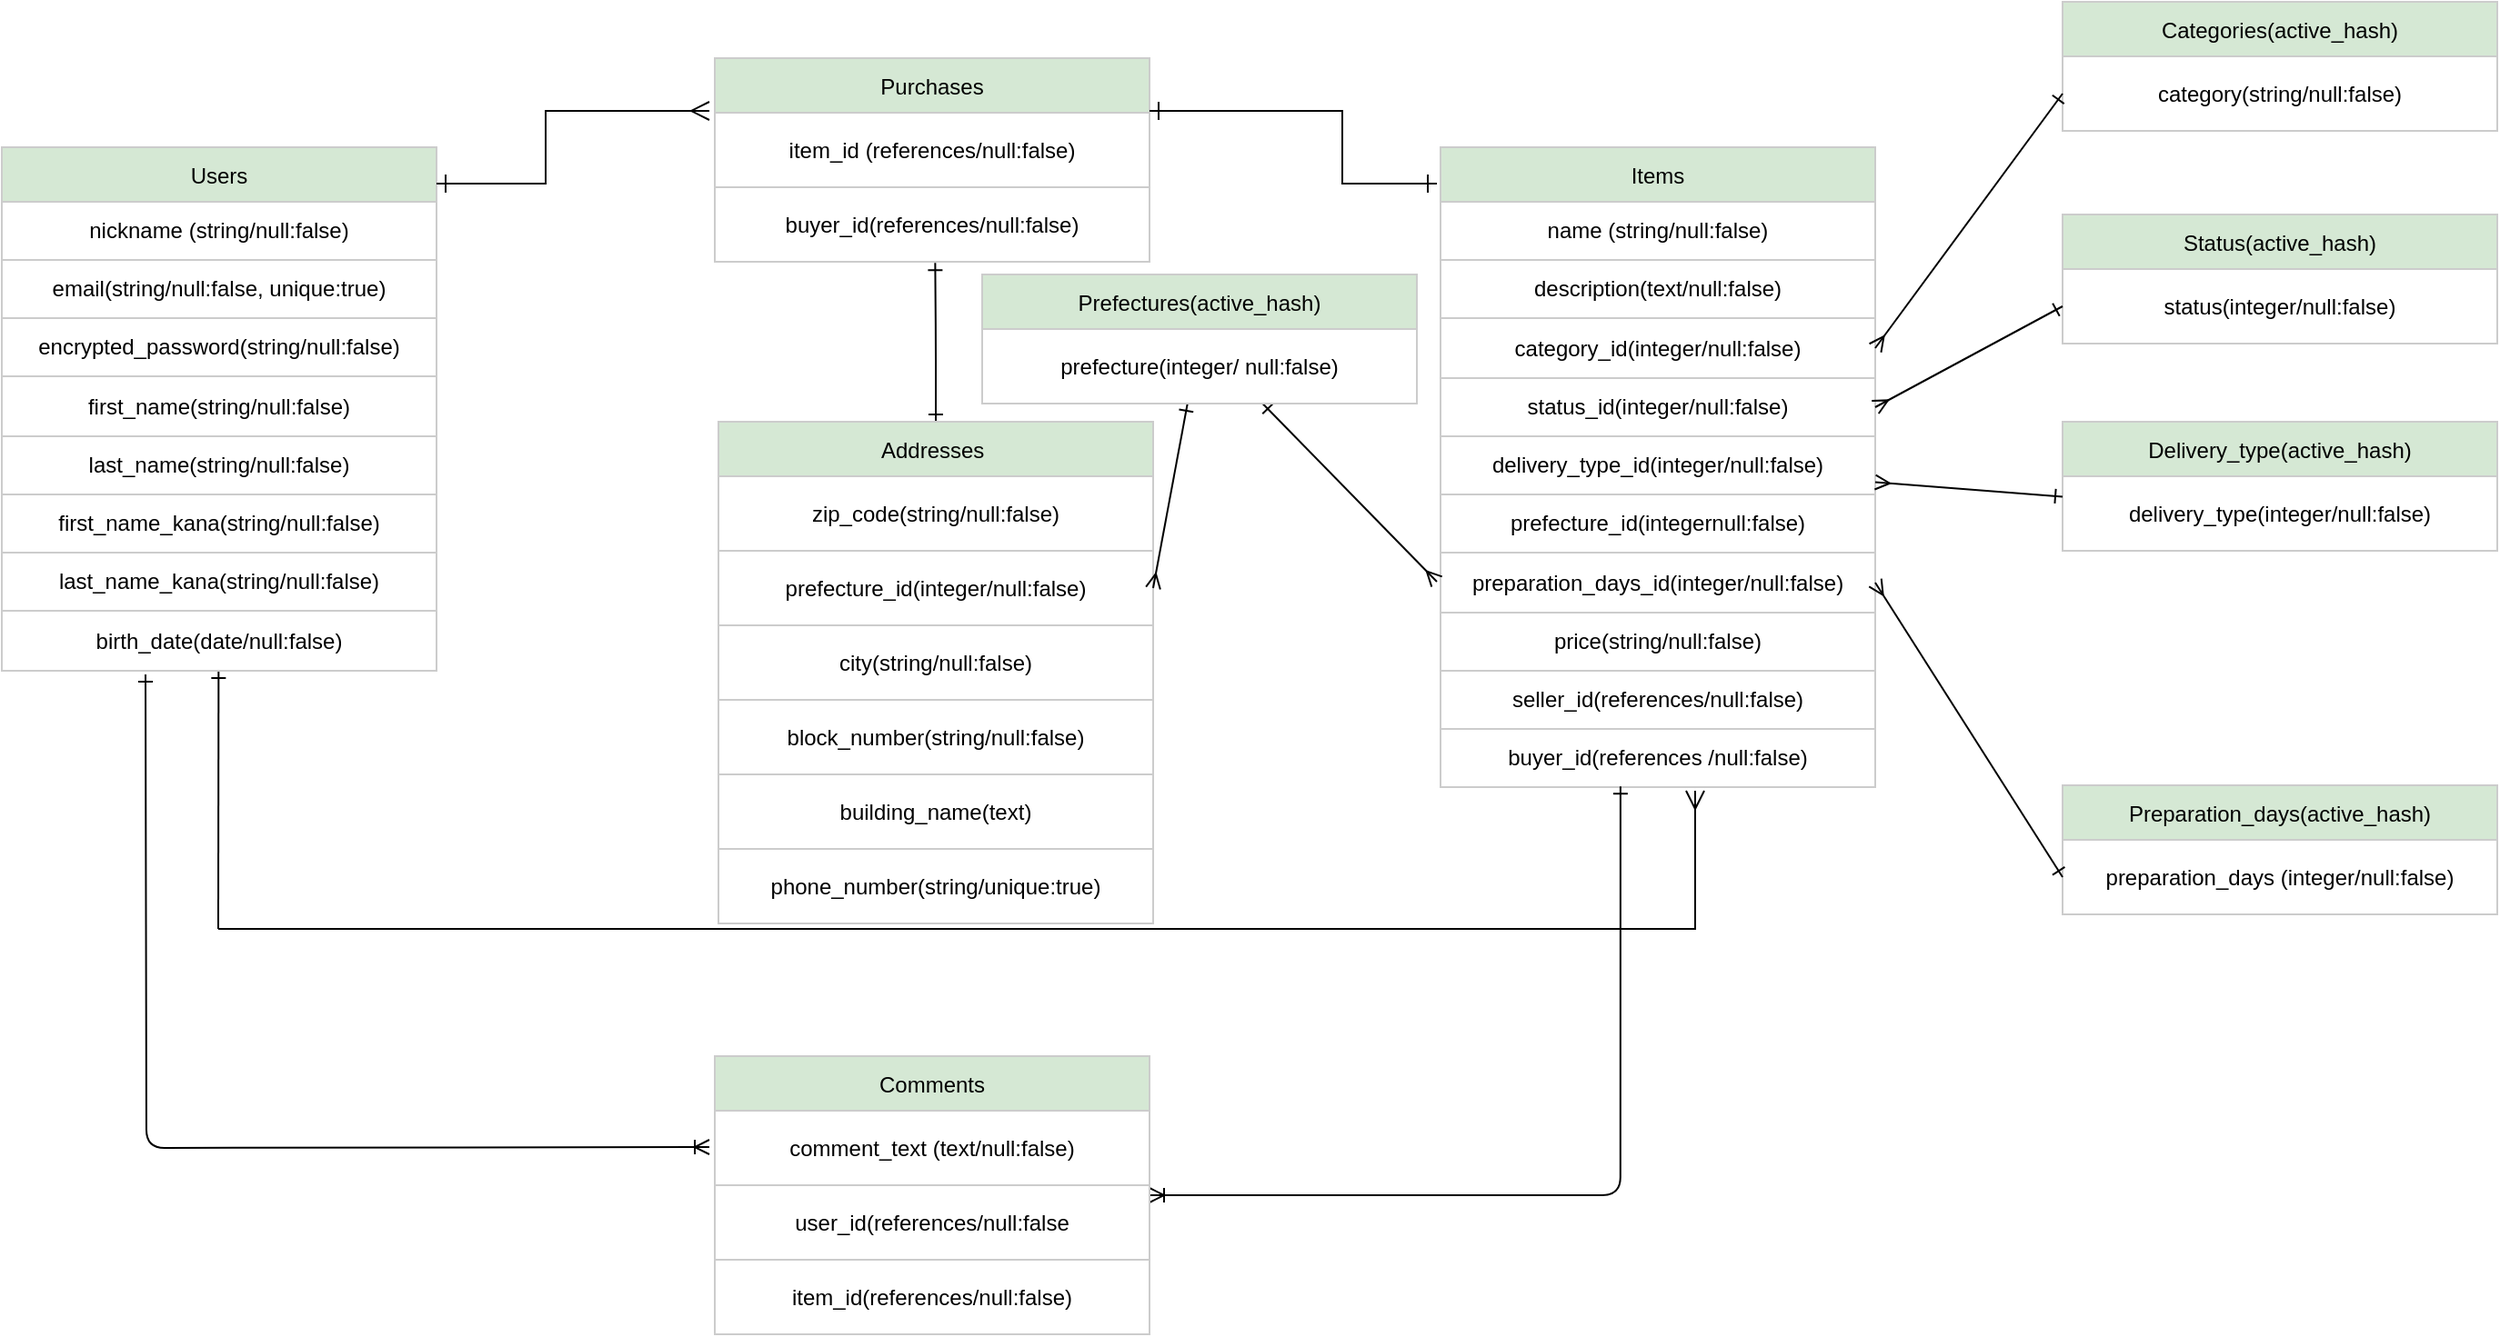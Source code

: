 <mxfile>
    <diagram id="ZeyvC38FcAGT5WGvOCDy" name="ページ1">
        <mxGraphModel dx="1514" dy="984" grid="1" gridSize="10" guides="1" tooltips="1" connect="1" arrows="1" fold="1" page="1" pageScale="1" pageWidth="827" pageHeight="1169" math="0" shadow="0">
            <root>
                <mxCell id="0"/>
                <mxCell id="1" parent="0"/>
                <mxCell id="112" style="edgeStyle=none;html=1;endArrow=ERone;endFill=0;" parent="1" edge="1">
                    <mxGeometry relative="1" as="geometry">
                        <mxPoint x="240.17" y="498" as="targetPoint"/>
                        <mxPoint x="240" y="640" as="sourcePoint"/>
                    </mxGeometry>
                </mxCell>
                <mxCell id="2" value="Users" style="shape=table;startSize=30;container=1;collapsible=0;childLayout=tableLayout;fillColor=#d5e8d4;strokeColor=#CCCCCC;" parent="1" vertex="1">
                    <mxGeometry x="121" y="210" width="239" height="288" as="geometry"/>
                </mxCell>
                <mxCell id="3" value="" style="shape=tableRow;horizontal=0;startSize=0;swimlaneHead=0;swimlaneBody=0;top=0;left=0;bottom=0;right=0;collapsible=0;dropTarget=0;fillColor=none;points=[[0,0.5],[1,0.5]];portConstraint=eastwest;" parent="2" vertex="1">
                    <mxGeometry y="30" width="239" height="32" as="geometry"/>
                </mxCell>
                <mxCell id="4" value="nickname (string/null:false)" style="shape=partialRectangle;html=1;whiteSpace=wrap;connectable=0;overflow=hidden;fillColor=none;top=0;left=0;bottom=0;right=0;pointerEvents=1;" parent="3" vertex="1">
                    <mxGeometry width="239" height="32" as="geometry">
                        <mxRectangle width="239" height="32" as="alternateBounds"/>
                    </mxGeometry>
                </mxCell>
                <mxCell id="5" value="" style="shape=tableRow;horizontal=0;startSize=0;swimlaneHead=0;swimlaneBody=0;top=0;left=0;bottom=0;right=0;collapsible=0;dropTarget=0;fillColor=none;points=[[0,0.5],[1,0.5]];portConstraint=eastwest;" parent="2" vertex="1">
                    <mxGeometry y="62" width="239" height="32" as="geometry"/>
                </mxCell>
                <mxCell id="6" value="email(string/null:false, unique:true)" style="shape=partialRectangle;html=1;whiteSpace=wrap;connectable=0;overflow=hidden;fillColor=none;top=0;left=0;bottom=0;right=0;pointerEvents=1;" parent="5" vertex="1">
                    <mxGeometry width="239" height="32" as="geometry">
                        <mxRectangle width="239" height="32" as="alternateBounds"/>
                    </mxGeometry>
                </mxCell>
                <mxCell id="63" style="shape=tableRow;horizontal=0;startSize=0;swimlaneHead=0;swimlaneBody=0;top=0;left=0;bottom=0;right=0;collapsible=0;dropTarget=0;fillColor=none;points=[[0,0.5],[1,0.5]];portConstraint=eastwest;" parent="2" vertex="1">
                    <mxGeometry y="94" width="239" height="32" as="geometry"/>
                </mxCell>
                <mxCell id="64" value="encrypted_password(string/null:false)" style="shape=partialRectangle;html=1;whiteSpace=wrap;connectable=0;overflow=hidden;fillColor=none;top=0;left=0;bottom=0;right=0;pointerEvents=1;" parent="63" vertex="1">
                    <mxGeometry width="239" height="32" as="geometry">
                        <mxRectangle width="239" height="32" as="alternateBounds"/>
                    </mxGeometry>
                </mxCell>
                <mxCell id="7" value="" style="shape=tableRow;horizontal=0;startSize=0;swimlaneHead=0;swimlaneBody=0;top=0;left=0;bottom=0;right=0;collapsible=0;dropTarget=0;fillColor=none;points=[[0,0.5],[1,0.5]];portConstraint=eastwest;" parent="2" vertex="1">
                    <mxGeometry y="126" width="239" height="33" as="geometry"/>
                </mxCell>
                <mxCell id="8" value="first_name(string/null:false)" style="shape=partialRectangle;html=1;whiteSpace=wrap;connectable=0;overflow=hidden;fillColor=none;top=0;left=0;bottom=0;right=0;pointerEvents=1;" parent="7" vertex="1">
                    <mxGeometry width="239" height="33" as="geometry">
                        <mxRectangle width="239" height="33" as="alternateBounds"/>
                    </mxGeometry>
                </mxCell>
                <mxCell id="9" value="" style="shape=tableRow;horizontal=0;startSize=0;swimlaneHead=0;swimlaneBody=0;top=0;left=0;bottom=0;right=0;collapsible=0;dropTarget=0;fillColor=none;points=[[0,0.5],[1,0.5]];portConstraint=eastwest;" parent="2" vertex="1">
                    <mxGeometry y="159" width="239" height="32" as="geometry"/>
                </mxCell>
                <mxCell id="10" value="last_name(string/null:false)" style="shape=partialRectangle;html=1;whiteSpace=wrap;connectable=0;overflow=hidden;fillColor=none;top=0;left=0;bottom=0;right=0;pointerEvents=1;" parent="9" vertex="1">
                    <mxGeometry width="239" height="32" as="geometry">
                        <mxRectangle width="239" height="32" as="alternateBounds"/>
                    </mxGeometry>
                </mxCell>
                <mxCell id="11" value="" style="shape=tableRow;horizontal=0;startSize=0;swimlaneHead=0;swimlaneBody=0;top=0;left=0;bottom=0;right=0;collapsible=0;dropTarget=0;fillColor=none;points=[[0,0.5],[1,0.5]];portConstraint=eastwest;" parent="2" vertex="1">
                    <mxGeometry y="191" width="239" height="32" as="geometry"/>
                </mxCell>
                <mxCell id="12" value="first_name_kana(string/null:false)" style="shape=partialRectangle;html=1;whiteSpace=wrap;connectable=0;overflow=hidden;fillColor=none;top=0;left=0;bottom=0;right=0;pointerEvents=1;" parent="11" vertex="1">
                    <mxGeometry width="239" height="32" as="geometry">
                        <mxRectangle width="239" height="32" as="alternateBounds"/>
                    </mxGeometry>
                </mxCell>
                <mxCell id="13" value="" style="shape=tableRow;horizontal=0;startSize=0;swimlaneHead=0;swimlaneBody=0;top=0;left=0;bottom=0;right=0;collapsible=0;dropTarget=0;fillColor=none;points=[[0,0.5],[1,0.5]];portConstraint=eastwest;" parent="2" vertex="1">
                    <mxGeometry y="223" width="239" height="32" as="geometry"/>
                </mxCell>
                <mxCell id="14" value="last_name_kana(string/null:false)" style="shape=partialRectangle;html=1;whiteSpace=wrap;connectable=0;overflow=hidden;fillColor=none;top=0;left=0;bottom=0;right=0;pointerEvents=1;" parent="13" vertex="1">
                    <mxGeometry width="239" height="32" as="geometry">
                        <mxRectangle width="239" height="32" as="alternateBounds"/>
                    </mxGeometry>
                </mxCell>
                <mxCell id="15" value="" style="shape=tableRow;horizontal=0;startSize=0;swimlaneHead=0;swimlaneBody=0;top=0;left=0;bottom=0;right=0;collapsible=0;dropTarget=0;fillColor=none;points=[[0,0.5],[1,0.5]];portConstraint=eastwest;" parent="2" vertex="1">
                    <mxGeometry y="255" width="239" height="33" as="geometry"/>
                </mxCell>
                <mxCell id="16" value="birth_date(date/null:false)" style="shape=partialRectangle;html=1;whiteSpace=wrap;connectable=0;overflow=hidden;fillColor=none;top=0;left=0;bottom=0;right=0;pointerEvents=1;" parent="15" vertex="1">
                    <mxGeometry width="239" height="33" as="geometry">
                        <mxRectangle width="239" height="33" as="alternateBounds"/>
                    </mxGeometry>
                </mxCell>
                <mxCell id="21" value="Items" style="shape=table;startSize=30;container=1;collapsible=0;childLayout=tableLayout;fillColor=#d5e8d4;strokeColor=#CCCCCC;" parent="1" vertex="1">
                    <mxGeometry x="912" y="210" width="239" height="352" as="geometry"/>
                </mxCell>
                <mxCell id="22" value="" style="shape=tableRow;horizontal=0;startSize=0;swimlaneHead=0;swimlaneBody=0;top=0;left=0;bottom=0;right=0;collapsible=0;dropTarget=0;fillColor=none;points=[[0,0.5],[1,0.5]];portConstraint=eastwest;" parent="21" vertex="1">
                    <mxGeometry y="30" width="239" height="32" as="geometry"/>
                </mxCell>
                <mxCell id="23" value="name (string/null:false)" style="shape=partialRectangle;html=1;whiteSpace=wrap;connectable=0;overflow=hidden;fillColor=none;top=0;left=0;bottom=0;right=0;pointerEvents=1;" parent="22" vertex="1">
                    <mxGeometry width="239" height="32" as="geometry">
                        <mxRectangle width="239" height="32" as="alternateBounds"/>
                    </mxGeometry>
                </mxCell>
                <mxCell id="24" value="" style="shape=tableRow;horizontal=0;startSize=0;swimlaneHead=0;swimlaneBody=0;top=0;left=0;bottom=0;right=0;collapsible=0;dropTarget=0;fillColor=none;points=[[0,0.5],[1,0.5]];portConstraint=eastwest;" parent="21" vertex="1">
                    <mxGeometry y="62" width="239" height="32" as="geometry"/>
                </mxCell>
                <mxCell id="25" value="description(text/null:false)" style="shape=partialRectangle;html=1;whiteSpace=wrap;connectable=0;overflow=hidden;fillColor=none;top=0;left=0;bottom=0;right=0;pointerEvents=1;" parent="24" vertex="1">
                    <mxGeometry width="239" height="32" as="geometry">
                        <mxRectangle width="239" height="32" as="alternateBounds"/>
                    </mxGeometry>
                </mxCell>
                <mxCell id="26" value="" style="shape=tableRow;horizontal=0;startSize=0;swimlaneHead=0;swimlaneBody=0;top=0;left=0;bottom=0;right=0;collapsible=0;dropTarget=0;fillColor=none;points=[[0,0.5],[1,0.5]];portConstraint=eastwest;" parent="21" vertex="1">
                    <mxGeometry y="94" width="239" height="33" as="geometry"/>
                </mxCell>
                <mxCell id="27" value="category_id(integer/null:false)" style="shape=partialRectangle;html=1;whiteSpace=wrap;connectable=0;overflow=hidden;fillColor=none;top=0;left=0;bottom=0;right=0;pointerEvents=1;" parent="26" vertex="1">
                    <mxGeometry width="239" height="33" as="geometry">
                        <mxRectangle width="239" height="33" as="alternateBounds"/>
                    </mxGeometry>
                </mxCell>
                <mxCell id="28" value="" style="shape=tableRow;horizontal=0;startSize=0;swimlaneHead=0;swimlaneBody=0;top=0;left=0;bottom=0;right=0;collapsible=0;dropTarget=0;fillColor=none;points=[[0,0.5],[1,0.5]];portConstraint=eastwest;" parent="21" vertex="1">
                    <mxGeometry y="127" width="239" height="32" as="geometry"/>
                </mxCell>
                <mxCell id="29" value="status_id(integer/null:false)" style="shape=partialRectangle;html=1;whiteSpace=wrap;connectable=0;overflow=hidden;fillColor=none;top=0;left=0;bottom=0;right=0;pointerEvents=1;" parent="28" vertex="1">
                    <mxGeometry width="239" height="32" as="geometry">
                        <mxRectangle width="239" height="32" as="alternateBounds"/>
                    </mxGeometry>
                </mxCell>
                <mxCell id="30" value="" style="shape=tableRow;horizontal=0;startSize=0;swimlaneHead=0;swimlaneBody=0;top=0;left=0;bottom=0;right=0;collapsible=0;dropTarget=0;fillColor=none;points=[[0,0.5],[1,0.5]];portConstraint=eastwest;" parent="21" vertex="1">
                    <mxGeometry y="159" width="239" height="32" as="geometry"/>
                </mxCell>
                <mxCell id="31" value="delivery_type_id(integer/null:false)" style="shape=partialRectangle;html=1;whiteSpace=wrap;connectable=0;overflow=hidden;fillColor=none;top=0;left=0;bottom=0;right=0;pointerEvents=1;" parent="30" vertex="1">
                    <mxGeometry width="239" height="32" as="geometry">
                        <mxRectangle width="239" height="32" as="alternateBounds"/>
                    </mxGeometry>
                </mxCell>
                <mxCell id="32" value="" style="shape=tableRow;horizontal=0;startSize=0;swimlaneHead=0;swimlaneBody=0;top=0;left=0;bottom=0;right=0;collapsible=0;dropTarget=0;fillColor=none;points=[[0,0.5],[1,0.5]];portConstraint=eastwest;" parent="21" vertex="1">
                    <mxGeometry y="191" width="239" height="32" as="geometry"/>
                </mxCell>
                <mxCell id="33" value="prefecture_id(integernull:false)" style="shape=partialRectangle;html=1;whiteSpace=wrap;connectable=0;overflow=hidden;fillColor=none;top=0;left=0;bottom=0;right=0;pointerEvents=1;" parent="32" vertex="1">
                    <mxGeometry width="239" height="32" as="geometry">
                        <mxRectangle width="239" height="32" as="alternateBounds"/>
                    </mxGeometry>
                </mxCell>
                <mxCell id="34" value="" style="shape=tableRow;horizontal=0;startSize=0;swimlaneHead=0;swimlaneBody=0;top=0;left=0;bottom=0;right=0;collapsible=0;dropTarget=0;fillColor=none;points=[[0,0.5],[1,0.5]];portConstraint=eastwest;" parent="21" vertex="1">
                    <mxGeometry y="223" width="239" height="33" as="geometry"/>
                </mxCell>
                <mxCell id="35" value="preparation_days_id(integer/null:false)" style="shape=partialRectangle;html=1;whiteSpace=wrap;connectable=0;overflow=hidden;fillColor=none;top=0;left=0;bottom=0;right=0;pointerEvents=1;" parent="34" vertex="1">
                    <mxGeometry width="239" height="33" as="geometry">
                        <mxRectangle width="239" height="33" as="alternateBounds"/>
                    </mxGeometry>
                </mxCell>
                <mxCell id="36" value="" style="shape=tableRow;horizontal=0;startSize=0;swimlaneHead=0;swimlaneBody=0;top=0;left=0;bottom=0;right=0;collapsible=0;dropTarget=0;fillColor=none;points=[[0,0.5],[1,0.5]];portConstraint=eastwest;" parent="21" vertex="1">
                    <mxGeometry y="256" width="239" height="32" as="geometry"/>
                </mxCell>
                <mxCell id="37" value="price(string/null:false)" style="shape=partialRectangle;html=1;whiteSpace=wrap;connectable=0;overflow=hidden;fillColor=none;top=0;left=0;bottom=0;right=0;pointerEvents=1;" parent="36" vertex="1">
                    <mxGeometry width="239" height="32" as="geometry">
                        <mxRectangle width="239" height="32" as="alternateBounds"/>
                    </mxGeometry>
                </mxCell>
                <mxCell id="38" value="" style="shape=tableRow;horizontal=0;startSize=0;swimlaneHead=0;swimlaneBody=0;top=0;left=0;bottom=0;right=0;collapsible=0;dropTarget=0;fillColor=none;points=[[0,0.5],[1,0.5]];portConstraint=eastwest;" parent="21" vertex="1">
                    <mxGeometry y="288" width="239" height="32" as="geometry"/>
                </mxCell>
                <mxCell id="39" value="seller_id(references/null:false)" style="shape=partialRectangle;html=1;whiteSpace=wrap;connectable=0;overflow=hidden;fillColor=none;top=0;left=0;bottom=0;right=0;pointerEvents=1;" parent="38" vertex="1">
                    <mxGeometry width="239" height="32" as="geometry">
                        <mxRectangle width="239" height="32" as="alternateBounds"/>
                    </mxGeometry>
                </mxCell>
                <mxCell id="40" style="shape=tableRow;horizontal=0;startSize=0;swimlaneHead=0;swimlaneBody=0;top=0;left=0;bottom=0;right=0;collapsible=0;dropTarget=0;fillColor=none;points=[[0,0.5],[1,0.5]];portConstraint=eastwest;" parent="21" vertex="1">
                    <mxGeometry y="320" width="239" height="32" as="geometry"/>
                </mxCell>
                <mxCell id="41" value="buyer_id(references /null:false)" style="shape=partialRectangle;html=1;whiteSpace=wrap;connectable=0;overflow=hidden;fillColor=none;top=0;left=0;bottom=0;right=0;pointerEvents=1;" parent="40" vertex="1">
                    <mxGeometry width="239" height="32" as="geometry">
                        <mxRectangle width="239" height="32" as="alternateBounds"/>
                    </mxGeometry>
                </mxCell>
                <mxCell id="42" value="Purchases" style="shape=table;startSize=30;container=1;collapsible=0;childLayout=tableLayout;fillColor=#d5e8d4;strokeColor=#CCCCCC;" parent="1" vertex="1">
                    <mxGeometry x="513" y="161" width="239" height="112" as="geometry"/>
                </mxCell>
                <mxCell id="43" value="" style="shape=tableRow;horizontal=0;startSize=0;swimlaneHead=0;swimlaneBody=0;top=0;left=0;bottom=0;right=0;collapsible=0;dropTarget=0;fillColor=none;points=[[0,0.5],[1,0.5]];portConstraint=eastwest;" parent="42" vertex="1">
                    <mxGeometry y="30" width="239" height="41" as="geometry"/>
                </mxCell>
                <mxCell id="44" value="item_id (references/null:false)" style="shape=partialRectangle;html=1;whiteSpace=wrap;connectable=0;overflow=hidden;fillColor=none;top=0;left=0;bottom=0;right=0;pointerEvents=1;" parent="43" vertex="1">
                    <mxGeometry width="239" height="41" as="geometry">
                        <mxRectangle width="239" height="41" as="alternateBounds"/>
                    </mxGeometry>
                </mxCell>
                <mxCell id="45" value="" style="shape=tableRow;horizontal=0;startSize=0;swimlaneHead=0;swimlaneBody=0;top=0;left=0;bottom=0;right=0;collapsible=0;dropTarget=0;fillColor=none;points=[[0,0.5],[1,0.5]];portConstraint=eastwest;" parent="42" vertex="1">
                    <mxGeometry y="71" width="239" height="41" as="geometry"/>
                </mxCell>
                <mxCell id="46" value="buyer_id(references/null:false)" style="shape=partialRectangle;html=1;whiteSpace=wrap;connectable=0;overflow=hidden;fillColor=none;top=0;left=0;bottom=0;right=0;pointerEvents=1;" parent="45" vertex="1">
                    <mxGeometry width="239" height="41" as="geometry">
                        <mxRectangle width="239" height="41" as="alternateBounds"/>
                    </mxGeometry>
                </mxCell>
                <mxCell id="120" style="edgeStyle=orthogonalEdgeStyle;html=1;exitX=1;exitY=0.5;exitDx=0;exitDy=0;entryX=0.414;entryY=0.988;entryDx=0;entryDy=0;entryPerimeter=0;startArrow=ERoneToMany;startFill=0;endArrow=ERone;endFill=0;" parent="1" source="65" target="40" edge="1">
                    <mxGeometry relative="1" as="geometry"/>
                </mxCell>
                <mxCell id="65" value="Comments" style="shape=table;startSize=30;container=1;collapsible=0;childLayout=tableLayout;fillColor=#d5e8d4;strokeColor=#CCCCCC;" parent="1" vertex="1">
                    <mxGeometry x="513" y="710" width="239" height="153" as="geometry"/>
                </mxCell>
                <mxCell id="66" value="" style="shape=tableRow;horizontal=0;startSize=0;swimlaneHead=0;swimlaneBody=0;top=0;left=0;bottom=0;right=0;collapsible=0;dropTarget=0;fillColor=none;points=[[0,0.5],[1,0.5]];portConstraint=eastwest;" parent="65" vertex="1">
                    <mxGeometry y="30" width="239" height="41" as="geometry"/>
                </mxCell>
                <mxCell id="67" value="comment_text (text/null:false)" style="shape=partialRectangle;html=1;whiteSpace=wrap;connectable=0;overflow=hidden;fillColor=none;top=0;left=0;bottom=0;right=0;pointerEvents=1;" parent="66" vertex="1">
                    <mxGeometry width="239" height="41" as="geometry">
                        <mxRectangle width="239" height="41" as="alternateBounds"/>
                    </mxGeometry>
                </mxCell>
                <mxCell id="125" style="shape=tableRow;horizontal=0;startSize=0;swimlaneHead=0;swimlaneBody=0;top=0;left=0;bottom=0;right=0;collapsible=0;dropTarget=0;fillColor=none;points=[[0,0.5],[1,0.5]];portConstraint=eastwest;" parent="65" vertex="1">
                    <mxGeometry y="71" width="239" height="41" as="geometry"/>
                </mxCell>
                <mxCell id="126" value="user_id(references/null:false" style="shape=partialRectangle;html=1;whiteSpace=wrap;connectable=0;overflow=hidden;fillColor=none;top=0;left=0;bottom=0;right=0;pointerEvents=1;" parent="125" vertex="1">
                    <mxGeometry width="239" height="41" as="geometry">
                        <mxRectangle width="239" height="41" as="alternateBounds"/>
                    </mxGeometry>
                </mxCell>
                <mxCell id="127" style="shape=tableRow;horizontal=0;startSize=0;swimlaneHead=0;swimlaneBody=0;top=0;left=0;bottom=0;right=0;collapsible=0;dropTarget=0;fillColor=none;points=[[0,0.5],[1,0.5]];portConstraint=eastwest;" parent="65" vertex="1">
                    <mxGeometry y="112" width="239" height="41" as="geometry"/>
                </mxCell>
                <mxCell id="128" value="item_id(references/null:false)" style="shape=partialRectangle;html=1;whiteSpace=wrap;connectable=0;overflow=hidden;fillColor=none;top=0;left=0;bottom=0;right=0;pointerEvents=1;" parent="127" vertex="1">
                    <mxGeometry width="239" height="41" as="geometry">
                        <mxRectangle width="239" height="41" as="alternateBounds"/>
                    </mxGeometry>
                </mxCell>
                <mxCell id="124" style="edgeStyle=orthogonalEdgeStyle;html=1;startArrow=ERone;startFill=0;endArrow=ERone;endFill=0;entryX=0.507;entryY=1.015;entryDx=0;entryDy=0;entryPerimeter=0;" parent="1" source="88" target="45" edge="1">
                    <mxGeometry relative="1" as="geometry">
                        <mxPoint x="634.5" y="280" as="targetPoint"/>
                    </mxGeometry>
                </mxCell>
                <mxCell id="88" value="Addresses " style="shape=table;startSize=30;container=1;collapsible=0;childLayout=tableLayout;fillColor=#d5e8d4;strokeColor=#CCCCCC;" parent="1" vertex="1">
                    <mxGeometry x="515" y="361" width="239" height="276" as="geometry"/>
                </mxCell>
                <mxCell id="93" style="shape=tableRow;horizontal=0;startSize=0;swimlaneHead=0;swimlaneBody=0;top=0;left=0;bottom=0;right=0;collapsible=0;dropTarget=0;fillColor=none;points=[[0,0.5],[1,0.5]];portConstraint=eastwest;" parent="88" vertex="1">
                    <mxGeometry y="30" width="239" height="41" as="geometry"/>
                </mxCell>
                <mxCell id="94" value="zip_code(string/null:false)" style="shape=partialRectangle;html=1;whiteSpace=wrap;connectable=0;overflow=hidden;fillColor=none;top=0;left=0;bottom=0;right=0;pointerEvents=1;" parent="93" vertex="1">
                    <mxGeometry width="239" height="41" as="geometry">
                        <mxRectangle width="239" height="41" as="alternateBounds"/>
                    </mxGeometry>
                </mxCell>
                <mxCell id="157" style="shape=tableRow;horizontal=0;startSize=0;swimlaneHead=0;swimlaneBody=0;top=0;left=0;bottom=0;right=0;collapsible=0;dropTarget=0;fillColor=none;points=[[0,0.5],[1,0.5]];portConstraint=eastwest;" vertex="1" parent="88">
                    <mxGeometry y="71" width="239" height="41" as="geometry"/>
                </mxCell>
                <mxCell id="158" value="prefecture_id(integer/null:false)" style="shape=partialRectangle;html=1;whiteSpace=wrap;connectable=0;overflow=hidden;fillColor=none;top=0;left=0;bottom=0;right=0;pointerEvents=1;" vertex="1" parent="157">
                    <mxGeometry width="239" height="41" as="geometry">
                        <mxRectangle width="239" height="41" as="alternateBounds"/>
                    </mxGeometry>
                </mxCell>
                <mxCell id="95" style="shape=tableRow;horizontal=0;startSize=0;swimlaneHead=0;swimlaneBody=0;top=0;left=0;bottom=0;right=0;collapsible=0;dropTarget=0;fillColor=none;points=[[0,0.5],[1,0.5]];portConstraint=eastwest;" parent="88" vertex="1">
                    <mxGeometry y="112" width="239" height="41" as="geometry"/>
                </mxCell>
                <mxCell id="96" value="city(string/null:false)" style="shape=partialRectangle;html=1;whiteSpace=wrap;connectable=0;overflow=hidden;fillColor=none;top=0;left=0;bottom=0;right=0;pointerEvents=1;" parent="95" vertex="1">
                    <mxGeometry width="239" height="41" as="geometry">
                        <mxRectangle width="239" height="41" as="alternateBounds"/>
                    </mxGeometry>
                </mxCell>
                <mxCell id="97" style="shape=tableRow;horizontal=0;startSize=0;swimlaneHead=0;swimlaneBody=0;top=0;left=0;bottom=0;right=0;collapsible=0;dropTarget=0;fillColor=none;points=[[0,0.5],[1,0.5]];portConstraint=eastwest;" parent="88" vertex="1">
                    <mxGeometry y="153" width="239" height="41" as="geometry"/>
                </mxCell>
                <mxCell id="98" value="block_number(string/null:false)" style="shape=partialRectangle;html=1;whiteSpace=wrap;connectable=0;overflow=hidden;fillColor=none;top=0;left=0;bottom=0;right=0;pointerEvents=1;" parent="97" vertex="1">
                    <mxGeometry width="239" height="41" as="geometry">
                        <mxRectangle width="239" height="41" as="alternateBounds"/>
                    </mxGeometry>
                </mxCell>
                <mxCell id="99" style="shape=tableRow;horizontal=0;startSize=0;swimlaneHead=0;swimlaneBody=0;top=0;left=0;bottom=0;right=0;collapsible=0;dropTarget=0;fillColor=none;points=[[0,0.5],[1,0.5]];portConstraint=eastwest;" parent="88" vertex="1">
                    <mxGeometry y="194" width="239" height="41" as="geometry"/>
                </mxCell>
                <mxCell id="100" value="building_name(text)" style="shape=partialRectangle;html=1;whiteSpace=wrap;connectable=0;overflow=hidden;fillColor=none;top=0;left=0;bottom=0;right=0;pointerEvents=1;" parent="99" vertex="1">
                    <mxGeometry width="239" height="41" as="geometry">
                        <mxRectangle width="239" height="41" as="alternateBounds"/>
                    </mxGeometry>
                </mxCell>
                <mxCell id="101" style="shape=tableRow;horizontal=0;startSize=0;swimlaneHead=0;swimlaneBody=0;top=0;left=0;bottom=0;right=0;collapsible=0;dropTarget=0;fillColor=none;points=[[0,0.5],[1,0.5]];portConstraint=eastwest;" parent="88" vertex="1">
                    <mxGeometry y="235" width="239" height="41" as="geometry"/>
                </mxCell>
                <mxCell id="102" value="phone_number(string/unique:true)" style="shape=partialRectangle;html=1;whiteSpace=wrap;connectable=0;overflow=hidden;fillColor=none;top=0;left=0;bottom=0;right=0;pointerEvents=1;" parent="101" vertex="1">
                    <mxGeometry width="239" height="41" as="geometry">
                        <mxRectangle width="239" height="41" as="alternateBounds"/>
                    </mxGeometry>
                </mxCell>
                <mxCell id="104" value="" style="edgeStyle=elbowEdgeStyle;elbow=horizontal;endArrow=ERmany;html=1;curved=0;rounded=0;endSize=8;startSize=8;endFill=0;entryX=0.585;entryY=1.063;entryDx=0;entryDy=0;entryPerimeter=0;" parent="1" target="40" edge="1">
                    <mxGeometry width="50" height="50" relative="1" as="geometry">
                        <mxPoint x="240" y="640" as="sourcePoint"/>
                        <mxPoint x="1060" y="600" as="targetPoint"/>
                        <Array as="points">
                            <mxPoint x="1052" y="620"/>
                        </Array>
                    </mxGeometry>
                </mxCell>
                <mxCell id="113" value="" style="edgeStyle=segmentEdgeStyle;endArrow=ERmany;html=1;curved=0;rounded=0;endSize=8;startSize=8;startArrow=ERone;startFill=0;endFill=0;" parent="1" edge="1">
                    <mxGeometry width="50" height="50" relative="1" as="geometry">
                        <mxPoint x="360" y="230" as="sourcePoint"/>
                        <mxPoint x="510" y="190" as="targetPoint"/>
                        <Array as="points">
                            <mxPoint x="420" y="230"/>
                            <mxPoint x="420" y="190"/>
                        </Array>
                    </mxGeometry>
                </mxCell>
                <mxCell id="115" value="" style="edgeStyle=orthogonalEdgeStyle;elbow=vertical;endArrow=ERone;html=1;rounded=0;endSize=8;startSize=8;startArrow=ERone;startFill=0;endFill=0;" parent="1" edge="1">
                    <mxGeometry width="50" height="50" relative="1" as="geometry">
                        <mxPoint x="752" y="190" as="sourcePoint"/>
                        <mxPoint x="910" y="230" as="targetPoint"/>
                        <Array as="points">
                            <mxPoint x="858" y="190"/>
                            <mxPoint x="858" y="230"/>
                        </Array>
                    </mxGeometry>
                </mxCell>
                <mxCell id="121" style="edgeStyle=orthogonalEdgeStyle;html=1;startArrow=ERoneToMany;startFill=0;endArrow=ERone;endFill=0;" parent="1" edge="1">
                    <mxGeometry relative="1" as="geometry">
                        <mxPoint x="200" y="500" as="targetPoint"/>
                        <mxPoint x="510" y="760" as="sourcePoint"/>
                    </mxGeometry>
                </mxCell>
                <mxCell id="129" value="Categories(active_hash)" style="shape=table;startSize=30;container=1;collapsible=0;childLayout=tableLayout;fillColor=#d5e8d4;strokeColor=#CCCCCC;" vertex="1" parent="1">
                    <mxGeometry x="1254" y="130" width="239" height="71" as="geometry"/>
                </mxCell>
                <mxCell id="130" value="" style="shape=tableRow;horizontal=0;startSize=0;swimlaneHead=0;swimlaneBody=0;top=0;left=0;bottom=0;right=0;collapsible=0;dropTarget=0;fillColor=none;points=[[0,0.5],[1,0.5]];portConstraint=eastwest;" vertex="1" parent="129">
                    <mxGeometry y="30" width="239" height="41" as="geometry"/>
                </mxCell>
                <mxCell id="131" value="category(string/null:false)" style="shape=partialRectangle;html=1;whiteSpace=wrap;connectable=0;overflow=hidden;fillColor=none;top=0;left=0;bottom=0;right=0;pointerEvents=1;" vertex="1" parent="130">
                    <mxGeometry width="239" height="41" as="geometry">
                        <mxRectangle width="239" height="41" as="alternateBounds"/>
                    </mxGeometry>
                </mxCell>
                <mxCell id="136" value="Status(active_hash)" style="shape=table;startSize=30;container=1;collapsible=0;childLayout=tableLayout;fillColor=#d5e8d4;strokeColor=#CCCCCC;" vertex="1" parent="1">
                    <mxGeometry x="1254" y="247" width="239" height="71" as="geometry"/>
                </mxCell>
                <mxCell id="137" value="" style="shape=tableRow;horizontal=0;startSize=0;swimlaneHead=0;swimlaneBody=0;top=0;left=0;bottom=0;right=0;collapsible=0;dropTarget=0;fillColor=none;points=[[0,0.5],[1,0.5]];portConstraint=eastwest;" vertex="1" parent="136">
                    <mxGeometry y="30" width="239" height="41" as="geometry"/>
                </mxCell>
                <mxCell id="138" value="status(integer/null:false)" style="shape=partialRectangle;html=1;whiteSpace=wrap;connectable=0;overflow=hidden;fillColor=none;top=0;left=0;bottom=0;right=0;pointerEvents=1;" vertex="1" parent="137">
                    <mxGeometry width="239" height="41" as="geometry">
                        <mxRectangle width="239" height="41" as="alternateBounds"/>
                    </mxGeometry>
                </mxCell>
                <mxCell id="154" style="edgeStyle=none;html=1;startArrow=ERone;startFill=0;endArrow=ERmany;endFill=0;" edge="1" parent="1" source="141">
                    <mxGeometry relative="1" as="geometry">
                        <mxPoint x="910" y="449" as="targetPoint"/>
                    </mxGeometry>
                </mxCell>
                <mxCell id="159" style="edgeStyle=none;html=1;entryX=1;entryY=0.5;entryDx=0;entryDy=0;startArrow=ERone;startFill=0;endArrow=ERmany;endFill=0;" edge="1" parent="1" source="141" target="157">
                    <mxGeometry relative="1" as="geometry"/>
                </mxCell>
                <mxCell id="141" value="Prefectures(active_hash)" style="shape=table;startSize=30;container=1;collapsible=0;childLayout=tableLayout;fillColor=#d5e8d4;strokeColor=#CCCCCC;" vertex="1" parent="1">
                    <mxGeometry x="660" y="280" width="239" height="71" as="geometry"/>
                </mxCell>
                <mxCell id="142" value="" style="shape=tableRow;horizontal=0;startSize=0;swimlaneHead=0;swimlaneBody=0;top=0;left=0;bottom=0;right=0;collapsible=0;dropTarget=0;fillColor=none;points=[[0,0.5],[1,0.5]];portConstraint=eastwest;" vertex="1" parent="141">
                    <mxGeometry y="30" width="239" height="41" as="geometry"/>
                </mxCell>
                <mxCell id="143" value="prefecture(integer/ null:false)" style="shape=partialRectangle;html=1;whiteSpace=wrap;connectable=0;overflow=hidden;fillColor=none;top=0;left=0;bottom=0;right=0;pointerEvents=1;" vertex="1" parent="142">
                    <mxGeometry width="239" height="41" as="geometry">
                        <mxRectangle width="239" height="41" as="alternateBounds"/>
                    </mxGeometry>
                </mxCell>
                <mxCell id="144" value="Delivery_type(active_hash)" style="shape=table;startSize=30;container=1;collapsible=0;childLayout=tableLayout;fillColor=#d5e8d4;strokeColor=#CCCCCC;" vertex="1" parent="1">
                    <mxGeometry x="1254" y="361" width="239" height="71" as="geometry"/>
                </mxCell>
                <mxCell id="145" value="" style="shape=tableRow;horizontal=0;startSize=0;swimlaneHead=0;swimlaneBody=0;top=0;left=0;bottom=0;right=0;collapsible=0;dropTarget=0;fillColor=none;points=[[0,0.5],[1,0.5]];portConstraint=eastwest;" vertex="1" parent="144">
                    <mxGeometry y="30" width="239" height="41" as="geometry"/>
                </mxCell>
                <mxCell id="146" value="delivery_type(integer/null:false)" style="shape=partialRectangle;html=1;whiteSpace=wrap;connectable=0;overflow=hidden;fillColor=none;top=0;left=0;bottom=0;right=0;pointerEvents=1;" vertex="1" parent="145">
                    <mxGeometry width="239" height="41" as="geometry">
                        <mxRectangle width="239" height="41" as="alternateBounds"/>
                    </mxGeometry>
                </mxCell>
                <mxCell id="147" value="Preparation_days(active_hash)" style="shape=table;startSize=30;container=1;collapsible=0;childLayout=tableLayout;fillColor=#d5e8d4;strokeColor=#CCCCCC;" vertex="1" parent="1">
                    <mxGeometry x="1254" y="561" width="239" height="71" as="geometry"/>
                </mxCell>
                <mxCell id="148" value="" style="shape=tableRow;horizontal=0;startSize=0;swimlaneHead=0;swimlaneBody=0;top=0;left=0;bottom=0;right=0;collapsible=0;dropTarget=0;fillColor=none;points=[[0,0.5],[1,0.5]];portConstraint=eastwest;" vertex="1" parent="147">
                    <mxGeometry y="30" width="239" height="41" as="geometry"/>
                </mxCell>
                <mxCell id="149" value="preparation_days (integer/null:false)" style="shape=partialRectangle;html=1;whiteSpace=wrap;connectable=0;overflow=hidden;fillColor=none;top=0;left=0;bottom=0;right=0;pointerEvents=1;" vertex="1" parent="148">
                    <mxGeometry width="239" height="41" as="geometry">
                        <mxRectangle width="239" height="41" as="alternateBounds"/>
                    </mxGeometry>
                </mxCell>
                <mxCell id="151" style="edgeStyle=none;html=1;exitX=0;exitY=0.5;exitDx=0;exitDy=0;entryX=1;entryY=0.5;entryDx=0;entryDy=0;startArrow=ERone;startFill=0;endArrow=ERmany;endFill=0;" edge="1" parent="1" source="130" target="26">
                    <mxGeometry relative="1" as="geometry"/>
                </mxCell>
                <mxCell id="152" style="edgeStyle=none;html=1;exitX=0;exitY=0.5;exitDx=0;exitDy=0;entryX=1;entryY=0.5;entryDx=0;entryDy=0;startArrow=ERone;startFill=0;endArrow=ERmany;endFill=0;" edge="1" parent="1" source="137" target="28">
                    <mxGeometry relative="1" as="geometry"/>
                </mxCell>
                <mxCell id="153" style="edgeStyle=none;html=1;startArrow=ERone;startFill=0;endArrow=ERmany;endFill=0;" edge="1" parent="1" source="145" target="30">
                    <mxGeometry relative="1" as="geometry"/>
                </mxCell>
                <mxCell id="156" style="edgeStyle=none;html=1;entryX=1;entryY=0.5;entryDx=0;entryDy=0;startArrow=ERone;startFill=0;endArrow=ERmany;endFill=0;exitX=0;exitY=0.5;exitDx=0;exitDy=0;" edge="1" parent="1" source="148" target="34">
                    <mxGeometry relative="1" as="geometry"/>
                </mxCell>
            </root>
        </mxGraphModel>
    </diagram>
</mxfile>